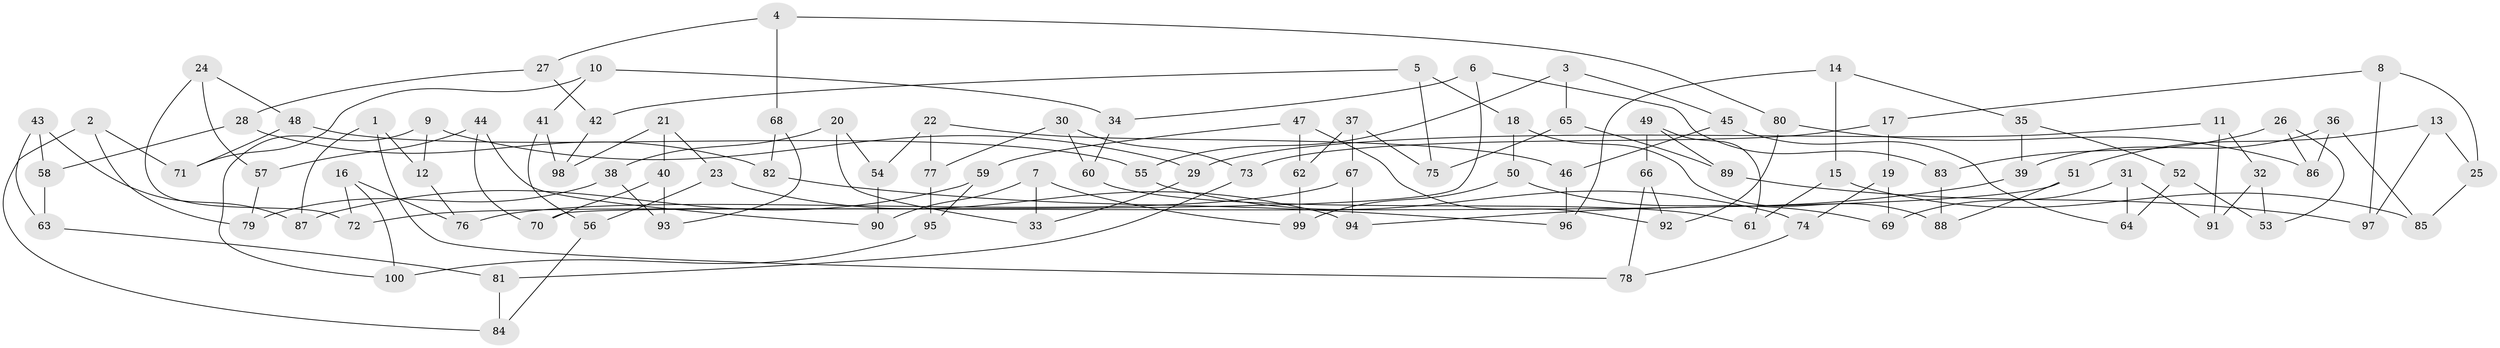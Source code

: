 // Generated by graph-tools (version 1.1) at 2025/11/02/21/25 10:11:15]
// undirected, 100 vertices, 150 edges
graph export_dot {
graph [start="1"]
  node [color=gray90,style=filled];
  1;
  2;
  3;
  4;
  5;
  6;
  7;
  8;
  9;
  10;
  11;
  12;
  13;
  14;
  15;
  16;
  17;
  18;
  19;
  20;
  21;
  22;
  23;
  24;
  25;
  26;
  27;
  28;
  29;
  30;
  31;
  32;
  33;
  34;
  35;
  36;
  37;
  38;
  39;
  40;
  41;
  42;
  43;
  44;
  45;
  46;
  47;
  48;
  49;
  50;
  51;
  52;
  53;
  54;
  55;
  56;
  57;
  58;
  59;
  60;
  61;
  62;
  63;
  64;
  65;
  66;
  67;
  68;
  69;
  70;
  71;
  72;
  73;
  74;
  75;
  76;
  77;
  78;
  79;
  80;
  81;
  82;
  83;
  84;
  85;
  86;
  87;
  88;
  89;
  90;
  91;
  92;
  93;
  94;
  95;
  96;
  97;
  98;
  99;
  100;
  1 -- 78;
  1 -- 87;
  1 -- 12;
  2 -- 79;
  2 -- 71;
  2 -- 84;
  3 -- 55;
  3 -- 65;
  3 -- 45;
  4 -- 68;
  4 -- 80;
  4 -- 27;
  5 -- 18;
  5 -- 75;
  5 -- 42;
  6 -- 70;
  6 -- 83;
  6 -- 34;
  7 -- 99;
  7 -- 33;
  7 -- 90;
  8 -- 17;
  8 -- 25;
  8 -- 97;
  9 -- 12;
  9 -- 100;
  9 -- 29;
  10 -- 71;
  10 -- 41;
  10 -- 34;
  11 -- 91;
  11 -- 32;
  11 -- 29;
  12 -- 76;
  13 -- 25;
  13 -- 97;
  13 -- 51;
  14 -- 35;
  14 -- 96;
  14 -- 15;
  15 -- 61;
  15 -- 85;
  16 -- 72;
  16 -- 76;
  16 -- 100;
  17 -- 19;
  17 -- 73;
  18 -- 50;
  18 -- 88;
  19 -- 74;
  19 -- 69;
  20 -- 38;
  20 -- 54;
  20 -- 33;
  21 -- 98;
  21 -- 23;
  21 -- 40;
  22 -- 54;
  22 -- 77;
  22 -- 46;
  23 -- 56;
  23 -- 94;
  24 -- 57;
  24 -- 72;
  24 -- 48;
  25 -- 85;
  26 -- 86;
  26 -- 83;
  26 -- 53;
  27 -- 28;
  27 -- 42;
  28 -- 82;
  28 -- 58;
  29 -- 33;
  30 -- 77;
  30 -- 73;
  30 -- 60;
  31 -- 91;
  31 -- 69;
  31 -- 64;
  32 -- 53;
  32 -- 91;
  34 -- 60;
  35 -- 39;
  35 -- 52;
  36 -- 85;
  36 -- 39;
  36 -- 86;
  37 -- 75;
  37 -- 67;
  37 -- 62;
  38 -- 93;
  38 -- 79;
  39 -- 94;
  40 -- 70;
  40 -- 93;
  41 -- 56;
  41 -- 98;
  42 -- 98;
  43 -- 87;
  43 -- 58;
  43 -- 63;
  44 -- 57;
  44 -- 90;
  44 -- 70;
  45 -- 64;
  45 -- 46;
  46 -- 96;
  47 -- 59;
  47 -- 92;
  47 -- 62;
  48 -- 71;
  48 -- 55;
  49 -- 66;
  49 -- 89;
  49 -- 61;
  50 -- 69;
  50 -- 99;
  51 -- 72;
  51 -- 88;
  52 -- 53;
  52 -- 64;
  54 -- 90;
  55 -- 74;
  56 -- 84;
  57 -- 79;
  58 -- 63;
  59 -- 87;
  59 -- 95;
  60 -- 61;
  62 -- 99;
  63 -- 81;
  65 -- 89;
  65 -- 75;
  66 -- 78;
  66 -- 92;
  67 -- 76;
  67 -- 94;
  68 -- 93;
  68 -- 82;
  73 -- 81;
  74 -- 78;
  77 -- 95;
  80 -- 86;
  80 -- 92;
  81 -- 84;
  82 -- 96;
  83 -- 88;
  89 -- 97;
  95 -- 100;
}
